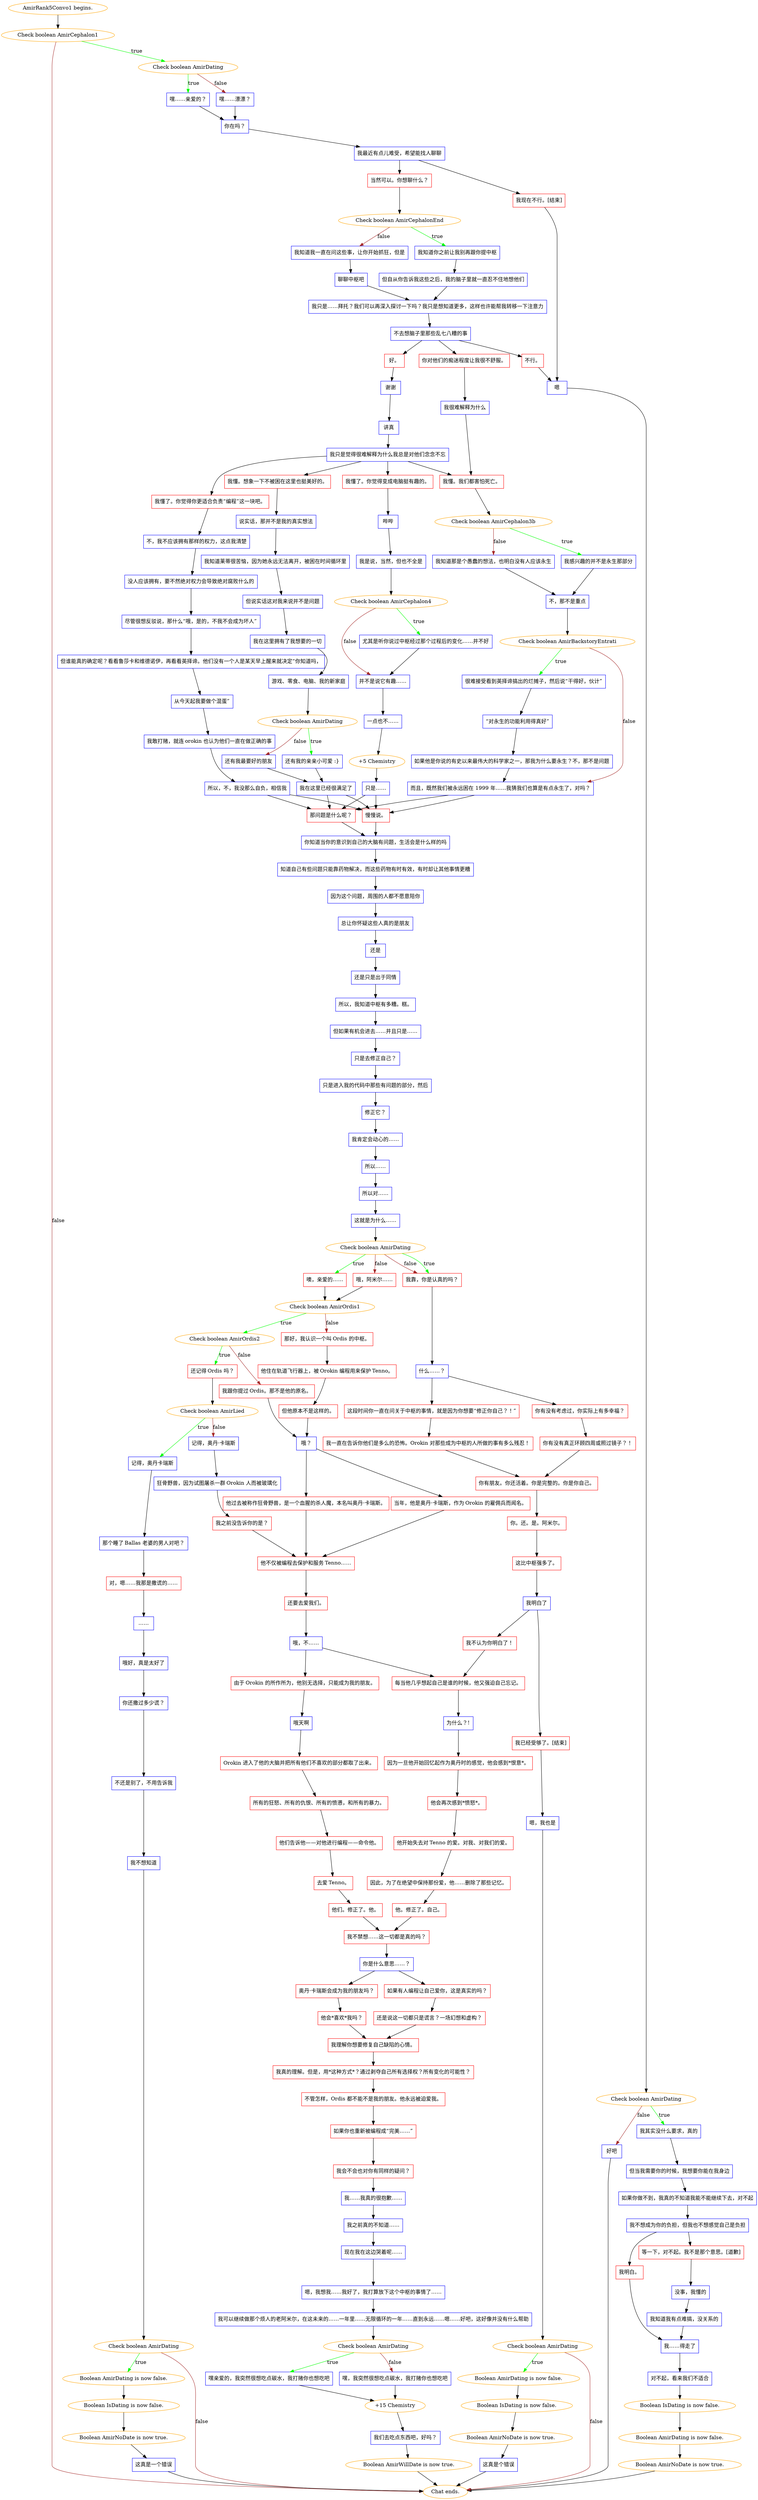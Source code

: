 digraph {
	"AmirRank5Convo1 begins." [color=orange];
		"AmirRank5Convo1 begins." -> j548119213;
	j548119213 [label="Check boolean AmirCephalon1",color=orange];
		j548119213 -> j222941914 [label=true,color=green];
		j548119213 -> "Chat ends." [label=false,color=brown];
	j222941914 [label="Check boolean AmirDating",color=orange];
		j222941914 -> j2560492743 [label=true,color=green];
		j222941914 -> j997067468 [label=false,color=brown];
	"Chat ends." [color=orange];
	j2560492743 [label="嘿……亲爱的？",shape=box,color=blue];
		j2560492743 -> j383725574;
	j997067468 [label="嘿……漂漂？",shape=box,color=blue];
		j997067468 -> j383725574;
	j383725574 [label="你在吗？",shape=box,color=blue];
		j383725574 -> j126899949;
	j126899949 [label="我最近有点儿难受，希望能找人聊聊",shape=box,color=blue];
		j126899949 -> j4163088502;
		j126899949 -> j3314575784;
	j4163088502 [label="我现在不行。[结束]",shape=box,color=red];
		j4163088502 -> j3889597286;
	j3314575784 [label="当然可以。你想聊什么？",shape=box,color=red];
		j3314575784 -> j20396458;
	j3889597286 [label="嗯",shape=box,color=blue];
		j3889597286 -> j674761093;
	j20396458 [label="Check boolean AmirCephalonEnd",color=orange];
		j20396458 -> j7027486 [label=true,color=green];
		j20396458 -> j2259858877 [label=false,color=brown];
	j674761093 [label="Check boolean AmirDating",color=orange];
		j674761093 -> j2496642278 [label=true,color=green];
		j674761093 -> j3399391972 [label=false,color=brown];
	j7027486 [label="我知道你之前让我别再跟你提中枢",shape=box,color=blue];
		j7027486 -> j2739662414;
	j2259858877 [label="我知道我一直在问这些事，让你开始抓狂，但是",shape=box,color=blue];
		j2259858877 -> j2288753090;
	j2496642278 [label="我其实没什么要求，真的",shape=box,color=blue];
		j2496642278 -> j4082824862;
	j3399391972 [label="好吧",shape=box,color=blue];
		j3399391972 -> "Chat ends.";
	j2739662414 [label="但自从你告诉我这些之后，我的脑子里就一直忍不住地想他们",shape=box,color=blue];
		j2739662414 -> j3332968217;
	j2288753090 [label="聊聊中枢吧",shape=box,color=blue];
		j2288753090 -> j3332968217;
	j4082824862 [label="但当我需要你的时候，我想要你能在我身边",shape=box,color=blue];
		j4082824862 -> j2182372353;
	j3332968217 [label="我只是……拜托？我们可以再深入探讨一下吗？我只是想知道更多，这样也许能帮我转移一下注意力",shape=box,color=blue];
		j3332968217 -> j813582008;
	j2182372353 [label="如果你做不到，我真的不知道我能不能继续下去，对不起",shape=box,color=blue];
		j2182372353 -> j3840511281;
	j813582008 [label="不去想脑子里那些乱七八糟的事",shape=box,color=blue];
		j813582008 -> j832328614;
		j813582008 -> j454967665;
		j813582008 -> j1089281718;
	j3840511281 [label="我不想成为你的负担，但我也不想感觉自己是负担",shape=box,color=blue];
		j3840511281 -> j1886161417;
		j3840511281 -> j3395756818;
	j832328614 [label="不行。",shape=box,color=red];
		j832328614 -> j3889597286;
	j454967665 [label="好。",shape=box,color=red];
		j454967665 -> j2551797983;
	j1089281718 [label="你对他们的痴迷程度让我很不舒服。",shape=box,color=red];
		j1089281718 -> j2785356628;
	j1886161417 [label="我明白。",shape=box,color=red];
		j1886161417 -> j3396089373;
	j3395756818 [label="等一下，对不起。我不是那个意思。[道歉]",shape=box,color=red];
		j3395756818 -> j558494947;
	j2551797983 [label="谢谢",shape=box,color=blue];
		j2551797983 -> j3164145254;
	j2785356628 [label="我很难解释为什么",shape=box,color=blue];
		j2785356628 -> j588885136;
	j3396089373 [label="我……得走了",shape=box,color=blue];
		j3396089373 -> j2718228055;
	j558494947 [label="没事，我懂的",shape=box,color=blue];
		j558494947 -> j4072254153;
	j3164145254 [label="讲真",shape=box,color=blue];
		j3164145254 -> j4168628702;
	j588885136 [label="我懂。我们都害怕死亡。",shape=box,color=red];
		j588885136 -> j492228751;
	j2718228055 [label="对不起，看来我们不适合",shape=box,color=blue];
		j2718228055 -> j2483279661;
	j4072254153 [label="我知道我有点难搞，没关系的",shape=box,color=blue];
		j4072254153 -> j3396089373;
	j4168628702 [label="我只是觉得很难解释为什么我总是对他们念念不忘",shape=box,color=blue];
		j4168628702 -> j588885136;
		j4168628702 -> j1012300119;
		j4168628702 -> j1113995372;
		j4168628702 -> j3062911730;
	j492228751 [label="Check boolean AmirCephalon3b",color=orange];
		j492228751 -> j550932288 [label=true,color=green];
		j492228751 -> j4079028508 [label=false,color=brown];
	j2483279661 [label="Boolean IsDating is now false.",color=orange];
		j2483279661 -> j911677755;
	j1012300119 [label="我懂。想象一下不被困在这里也挺美好的。",shape=box,color=red];
		j1012300119 -> j3809791011;
	j1113995372 [label="我懂了。你觉得你更适合负责“编程”这一块吧。",shape=box,color=red];
		j1113995372 -> j288410397;
	j3062911730 [label="我懂了。你觉得变成电脑挺有趣的。",shape=box,color=red];
		j3062911730 -> j2853875838;
	j550932288 [label="我感兴趣的并不是永生那部分",shape=box,color=blue];
		j550932288 -> j2467396926;
	j4079028508 [label="我知道那是个愚蠢的想法，也明白没有人应该永生",shape=box,color=blue];
		j4079028508 -> j2467396926;
	j911677755 [label="Boolean AmirDating is now false.",color=orange];
		j911677755 -> j1438323710;
	j3809791011 [label="说实话，那并不是我的真实想法",shape=box,color=blue];
		j3809791011 -> j1532576403;
	j288410397 [label="不，我不应该拥有那样的权力，这点我清楚",shape=box,color=blue];
		j288410397 -> j3959738663;
	j2853875838 [label="哔哔",shape=box,color=blue];
		j2853875838 -> j2361967706;
	j2467396926 [label="不，那不是重点",shape=box,color=blue];
		j2467396926 -> j427368731;
	j1438323710 [label="Boolean AmirNoDate is now true.",color=orange];
		j1438323710 -> "Chat ends.";
	j1532576403 [label="我知道莱蒂很苦恼，因为她永远无法离开，被困在时间循环里",shape=box,color=blue];
		j1532576403 -> j4053718871;
	j3959738663 [label="没人应该拥有，要不然绝对权力会导致绝对腐败什么的",shape=box,color=blue];
		j3959738663 -> j2522352378;
	j2361967706 [label="我是说，当然，但也不全是",shape=box,color=blue];
		j2361967706 -> j3210509153;
	j427368731 [label="Check boolean AmirBackstoryEntrati",color=orange];
		j427368731 -> j1717932458 [label=true,color=green];
		j427368731 -> j1944621467 [label=false,color=brown];
	j4053718871 [label="但说实话这对我来说并不是问题",shape=box,color=blue];
		j4053718871 -> j431402105;
	j2522352378 [label="尽管很想反驳说，那什么“哦，是的，不我不会成为坏人”",shape=box,color=blue];
		j2522352378 -> j253107459;
	j3210509153 [label="Check boolean AmirCephalon4",color=orange];
		j3210509153 -> j1539096536 [label=true,color=green];
		j3210509153 -> j3522519345 [label=false,color=brown];
	j1717932458 [label="很难接受看到英择谛搞出的烂摊子，然后说“干得好，伙计”",shape=box,color=blue];
		j1717932458 -> j1023832662;
	j1944621467 [label="而且，既然我们被永远困在 1999 年……我猜我们也算是有点永生了，对吗？",shape=box,color=blue];
		j1944621467 -> j4050957727;
		j1944621467 -> j258780717;
	j431402105 [label="我在这里拥有了我想要的一切",shape=box,color=blue];
		j431402105 -> j56289815;
	j253107459 [label="但谁能真的确定呢？看看鲁莎卡和维德诺伊，再看看英择谛。他们没有一个人是某天早上醒来就决定“你知道吗，",shape=box,color=blue];
		j253107459 -> j3076275827;
	j1539096536 [label="尤其是听你说过中枢经过那个过程后的变化……并不好",shape=box,color=blue];
		j1539096536 -> j3522519345;
	j3522519345 [label="并不是说它有趣……",shape=box,color=blue];
		j3522519345 -> j1777347204;
	j1023832662 [label="“对永生的功能利用得真好”",shape=box,color=blue];
		j1023832662 -> j153156398;
	j4050957727 [label="慢慢说。",shape=box,color=red];
		j4050957727 -> j1463645806;
	j258780717 [label="那问题是什么呢？",shape=box,color=red];
		j258780717 -> j1463645806;
	j56289815 [label="游戏、零食、电脑、我的新家庭",shape=box,color=blue];
		j56289815 -> j3960698465;
	j3076275827 [label="从今天起我要做个混蛋”",shape=box,color=blue];
		j3076275827 -> j922693848;
	j1777347204 [label="一点也不……",shape=box,color=blue];
		j1777347204 -> j436770140;
	j153156398 [label="如果他是你说的有史以来最伟大的科学家之一，那我为什么要永生？不，那不是问题",shape=box,color=blue];
		j153156398 -> j1944621467;
	j1463645806 [label="你知道当你的意识到自己的大脑有问题，生活会是什么样的吗",shape=box,color=blue];
		j1463645806 -> j4024564564;
	j3960698465 [label="Check boolean AmirDating",color=orange];
		j3960698465 -> j3814556525 [label=true,color=green];
		j3960698465 -> j473545948 [label=false,color=brown];
	j922693848 [label="我敢打赌，就连 orokin 也认为他们一直在做正确的事",shape=box,color=blue];
		j922693848 -> j2127675183;
	j436770140 [label="+5 Chemistry",color=orange];
		j436770140 -> j532540889;
	j4024564564 [label="知道自己有些问题只能靠药物解决，而这些药物有时有效，有时却让其他事情更糟",shape=box,color=blue];
		j4024564564 -> j3248605520;
	j3814556525 [label="还有我的亲亲小可爱 :}",shape=box,color=blue];
		j3814556525 -> j2502335765;
	j473545948 [label="还有我最要好的朋友",shape=box,color=blue];
		j473545948 -> j2502335765;
	j2127675183 [label="所以，不，我没那么自负，相信我",shape=box,color=blue];
		j2127675183 -> j4050957727;
		j2127675183 -> j258780717;
	j532540889 [label="只是……",shape=box,color=blue];
		j532540889 -> j4050957727;
		j532540889 -> j258780717;
	j3248605520 [label="因为这个问题，周围的人都不愿意陪你",shape=box,color=blue];
		j3248605520 -> j3527083;
	j2502335765 [label="我在这里已经很满足了",shape=box,color=blue];
		j2502335765 -> j4050957727;
		j2502335765 -> j258780717;
	j3527083 [label="总让你怀疑这些人真的是朋友",shape=box,color=blue];
		j3527083 -> j1885650223;
	j1885650223 [label="还是",shape=box,color=blue];
		j1885650223 -> j1805390642;
	j1805390642 [label="还是只是出于同情",shape=box,color=blue];
		j1805390642 -> j2847490738;
	j2847490738 [label="所以，我知道中枢有多糟。糕。",shape=box,color=blue];
		j2847490738 -> j4039631158;
	j4039631158 [label="但如果有机会进去……并且只是……",shape=box,color=blue];
		j4039631158 -> j3582637998;
	j3582637998 [label="只是去修正自己？",shape=box,color=blue];
		j3582637998 -> j3531378180;
	j3531378180 [label="只是进入我的代码中那些有问题的部分，然后",shape=box,color=blue];
		j3531378180 -> j3138566385;
	j3138566385 [label="修正它？",shape=box,color=blue];
		j3138566385 -> j426289601;
	j426289601 [label="我肯定会动心的……",shape=box,color=blue];
		j426289601 -> j3464821595;
	j3464821595 [label="所以……",shape=box,color=blue];
		j3464821595 -> j273591016;
	j273591016 [label="所以对……",shape=box,color=blue];
		j273591016 -> j456846049;
	j456846049 [label="这就是为什么……",shape=box,color=blue];
		j456846049 -> j2665251816;
	j2665251816 [label="Check boolean AmirDating",color=orange];
		j2665251816 -> j2303305202 [label=true,color=green];
		j2665251816 -> j796324757 [label=true,color=green];
		j2665251816 -> j1886922326 [label=false,color=brown];
		j2665251816 -> j796324757 [label=false,color=brown];
	j2303305202 [label="噢，亲爱的……",shape=box,color=red];
		j2303305202 -> j3233125665;
	j796324757 [label="我靠，你是认真的吗？",shape=box,color=red];
		j796324757 -> j1434903830;
	j1886922326 [label="哦，阿米尔……",shape=box,color=red];
		j1886922326 -> j3233125665;
	j3233125665 [label="Check boolean AmirOrdis1",color=orange];
		j3233125665 -> j2834773449 [label=true,color=green];
		j3233125665 -> j3988642992 [label=false,color=brown];
	j1434903830 [label="什么……？",shape=box,color=blue];
		j1434903830 -> j1758478565;
		j1434903830 -> j2728892260;
	j2834773449 [label="Check boolean AmirOrdis2",color=orange];
		j2834773449 -> j3283944951 [label=true,color=green];
		j2834773449 -> j1962958353 [label=false,color=brown];
	j3988642992 [label="那好，我认识一个叫 Ordis 的中枢。",shape=box,color=red];
		j3988642992 -> j3573196524;
	j1758478565 [label="这段时间你一直在问关于中枢的事情，就是因为你想要“修正你自己？！”",shape=box,color=red];
		j1758478565 -> j4264595569;
	j2728892260 [label="你有没有考虑过，你实际上有多幸福？",shape=box,color=red];
		j2728892260 -> j3572149383;
	j3283944951 [label="还记得 Ordis 吗？",shape=box,color=red];
		j3283944951 -> j3415104230;
	j1962958353 [label="我跟你提过 Ordis。那不是他的原名。",shape=box,color=red];
		j1962958353 -> j1540499803;
	j3573196524 [label="他住在轨道飞行器上，被 Orokin 编程用来保护 Tenno。",shape=box,color=red];
		j3573196524 -> j2621425634;
	j4264595569 [label="我一直在告诉你他们是多么的恐怖。Orokin 对那些成为中枢的人所做的事有多么残忍！",shape=box,color=red];
		j4264595569 -> j1083628071;
	j3572149383 [label="你有没有真正环顾四周或照过镜子？！",shape=box,color=red];
		j3572149383 -> j1083628071;
	j3415104230 [label="Check boolean AmirLied",color=orange];
		j3415104230 -> j3873394776 [label=true,color=green];
		j3415104230 -> j2356855840 [label=false,color=brown];
	j1540499803 [label="哦？",shape=box,color=blue];
		j1540499803 -> j559401346;
		j1540499803 -> j3791847391;
	j2621425634 [label="但他原本不是这样的。",shape=box,color=red];
		j2621425634 -> j1540499803;
	j1083628071 [label="你有朋友。你还活着。你是完整的。你是你自己。",shape=box,color=red];
		j1083628071 -> j643507255;
	j3873394776 [label="记得，奥丹卡瑞斯",shape=box,color=blue];
		j3873394776 -> j3568101578;
	j2356855840 [label="记得，奥丹·卡瑞斯",shape=box,color=blue];
		j2356855840 -> j1676256032;
	j559401346 [label="他过去被称作狂骨野兽，是一个血腥的杀人魔，本名叫奥丹·卡瑞斯。",shape=box,color=red];
		j559401346 -> j4126125255;
	j3791847391 [label="当年，他是奥丹·卡瑞斯，作为 Orokin 的雇佣兵而闻名。",shape=box,color=red];
		j3791847391 -> j4126125255;
	j643507255 [label="你。还。是。阿米尔。",shape=box,color=red];
		j643507255 -> j2935334869;
	j3568101578 [label="那个睡了 Ballas 老婆的男人对吧？",shape=box,color=blue];
		j3568101578 -> j721424738;
	j1676256032 [label="狂骨野兽，因为试图屠杀一群 Orokin 人而被玻璃化",shape=box,color=blue];
		j1676256032 -> j754698375;
	j4126125255 [label="他不仅被编程去保护和服务 Tenno……",shape=box,color=red];
		j4126125255 -> j2462570693;
	j2935334869 [label="这比中枢强多了。",shape=box,color=red];
		j2935334869 -> j3972489154;
	j721424738 [label="对，嗯……我那是撒谎的……",shape=box,color=red];
		j721424738 -> j3103181706;
	j754698375 [label="我之前没告诉你的是？",shape=box,color=red];
		j754698375 -> j4126125255;
	j2462570693 [label="还要去爱我们。",shape=box,color=red];
		j2462570693 -> j510017419;
	j3972489154 [label="我明白了",shape=box,color=blue];
		j3972489154 -> j2131210065;
		j3972489154 -> j1886228439;
	j3103181706 [label="……",shape=box,color=blue];
		j3103181706 -> j3338167557;
	j510017419 [label="哦，不……",shape=box,color=blue];
		j510017419 -> j3066893784;
		j510017419 -> j3099640628;
	j2131210065 [label="我已经受够了。[结束]",shape=box,color=red];
		j2131210065 -> j1570088653;
	j1886228439 [label="我不认为你明白了！",shape=box,color=red];
		j1886228439 -> j3099640628;
	j3338167557 [label="哦好，真是太好了",shape=box,color=blue];
		j3338167557 -> j408888944;
	j3066893784 [label="由于 Orokin 的所作所为，他别无选择，只能成为我的朋友。",shape=box,color=red];
		j3066893784 -> j3442826667;
	j3099640628 [label="每当他几乎想起自己是谁的时候，他又强迫自己忘记。",shape=box,color=red];
		j3099640628 -> j3651547080;
	j1570088653 [label="嗯，我也是",shape=box,color=blue];
		j1570088653 -> j3876333833;
	j408888944 [label="你还撒过多少谎？",shape=box,color=blue];
		j408888944 -> j1027986652;
	j3442826667 [label="哦天啊",shape=box,color=blue];
		j3442826667 -> j1239751574;
	j3651547080 [label="为什么？!",shape=box,color=blue];
		j3651547080 -> j1287400183;
	j3876333833 [label="Check boolean AmirDating",color=orange];
		j3876333833 -> j3496073408 [label=true,color=green];
		j3876333833 -> "Chat ends." [label=false,color=brown];
	j1027986652 [label="不还是别了，不用告诉我",shape=box,color=blue];
		j1027986652 -> j4031254777;
	j1239751574 [label="Orokin 进入了他的大脑并把所有他们不喜欢的部分都取了出来。",shape=box,color=red];
		j1239751574 -> j3914994362;
	j1287400183 [label="因为一旦他开始回忆起作为奥丹时的感觉，他会感到*恨意*。",shape=box,color=red];
		j1287400183 -> j2276219435;
	j3496073408 [label="Boolean AmirDating is now false.",color=orange];
		j3496073408 -> j476857491;
	j4031254777 [label="我不想知道",shape=box,color=blue];
		j4031254777 -> j532489223;
	j3914994362 [label="所有的狂怒、所有的仇恨、所有的愤懑，和所有的暴力。",shape=box,color=red];
		j3914994362 -> j272631337;
	j2276219435 [label="他会再次感到*愤怒*。",shape=box,color=red];
		j2276219435 -> j479409959;
	j476857491 [label="Boolean IsDating is now false.",color=orange];
		j476857491 -> j110766887;
	j532489223 [label="Check boolean AmirDating",color=orange];
		j532489223 -> j2359481736 [label=true,color=green];
		j532489223 -> "Chat ends." [label=false,color=brown];
	j272631337 [label="他们告诉他——对他进行编程——命令他。",shape=box,color=red];
		j272631337 -> j2969487899;
	j479409959 [label="他开始失去对 Tenno 的爱。对我、对我们的爱。",shape=box,color=red];
		j479409959 -> j2615351281;
	j110766887 [label="Boolean AmirNoDate is now true.",color=orange];
		j110766887 -> j1730738445;
	j2359481736 [label="Boolean AmirDating is now false.",color=orange];
		j2359481736 -> j2801957070;
	j2969487899 [label="去爱 Tenno。",shape=box,color=red];
		j2969487899 -> j64565273;
	j2615351281 [label="因此，为了在绝望中保持那份爱，他……删除了那些记忆。",shape=box,color=red];
		j2615351281 -> j3310930100;
	j1730738445 [label="这真是个错误",shape=box,color=blue];
		j1730738445 -> "Chat ends.";
	j2801957070 [label="Boolean IsDating is now false.",color=orange];
		j2801957070 -> j815148043;
	j64565273 [label="他们。修正了。他。",shape=box,color=red];
		j64565273 -> j4008112152;
	j3310930100 [label="他。修正了。自己。",shape=box,color=red];
		j3310930100 -> j4008112152;
	j815148043 [label="Boolean AmirNoDate is now true.",color=orange];
		j815148043 -> j3637123345;
	j4008112152 [label="我不禁想……这一切都是真的吗？",shape=box,color=red];
		j4008112152 -> j135645689;
	j3637123345 [label="这真是一个错误",shape=box,color=blue];
		j3637123345 -> "Chat ends.";
	j135645689 [label="你是什么意思……？",shape=box,color=blue];
		j135645689 -> j1962822476;
		j135645689 -> j3163226513;
	j1962822476 [label="奥丹·卡瑞斯会成为我的朋友吗？",shape=box,color=red];
		j1962822476 -> j1757824691;
	j3163226513 [label="如果有人编程让自己爱你，这是真实的吗？",shape=box,color=red];
		j3163226513 -> j3496700623;
	j1757824691 [label="他会*喜欢*我吗？",shape=box,color=red];
		j1757824691 -> j1169751138;
	j3496700623 [label="还是说这一切都只是谎言？一场幻想和虚构？",shape=box,color=red];
		j3496700623 -> j1169751138;
	j1169751138 [label="我理解你想要修复自己缺陷的心情。",shape=box,color=red];
		j1169751138 -> j3108840289;
	j3108840289 [label="我真的理解。但是，用*这种方式*？通过剥夺自己所有选择权？所有变化的可能性？",shape=box,color=red];
		j3108840289 -> j606024982;
	j606024982 [label="不管怎样，Ordis 都不能不是我的朋友。他永远被迫爱我。",shape=box,color=red];
		j606024982 -> j3474818754;
	j3474818754 [label="如果你也重新被编程成“完美……”",shape=box,color=red];
		j3474818754 -> j4143152168;
	j4143152168 [label="我会不会也对你有同样的疑问？",shape=box,color=red];
		j4143152168 -> j3185119870;
	j3185119870 [label="我……我真的很抱歉……",shape=box,color=blue];
		j3185119870 -> j1399893433;
	j1399893433 [label="我之前真的不知道……",shape=box,color=blue];
		j1399893433 -> j161275881;
	j161275881 [label="现在我在这边哭着呢……",shape=box,color=blue];
		j161275881 -> j615302322;
	j615302322 [label="嗯，我想我……我好了，我打算放下这个中枢的事情了……",shape=box,color=blue];
		j615302322 -> j715497262;
	j715497262 [label="我可以继续做那个烦人的老阿米尔，在这未来的……一年里……无限循环的一年……直到永远……嗯……好吧，这好像并没有什么帮助",shape=box,color=blue];
		j715497262 -> j1832888177;
	j1832888177 [label="Check boolean AmirDating",color=orange];
		j1832888177 -> j2731556834 [label=true,color=green];
		j1832888177 -> j2546403622 [label=false,color=brown];
	j2731556834 [label="嘿亲爱的，我突然很想吃点碳水，我打赌你也想吃吧",shape=box,color=blue];
		j2731556834 -> j2006145044;
	j2546403622 [label="嘿，我突然很想吃点碳水，我打赌你也想吃吧",shape=box,color=blue];
		j2546403622 -> j2006145044;
	j2006145044 [label="+15 Chemistry",color=orange];
		j2006145044 -> j187930578;
	j187930578 [label="我们去吃点东西吧，好吗？",shape=box,color=blue];
		j187930578 -> j1538486228;
	j1538486228 [label="Boolean AmirWillDate is now true.",color=orange];
		j1538486228 -> "Chat ends.";
}